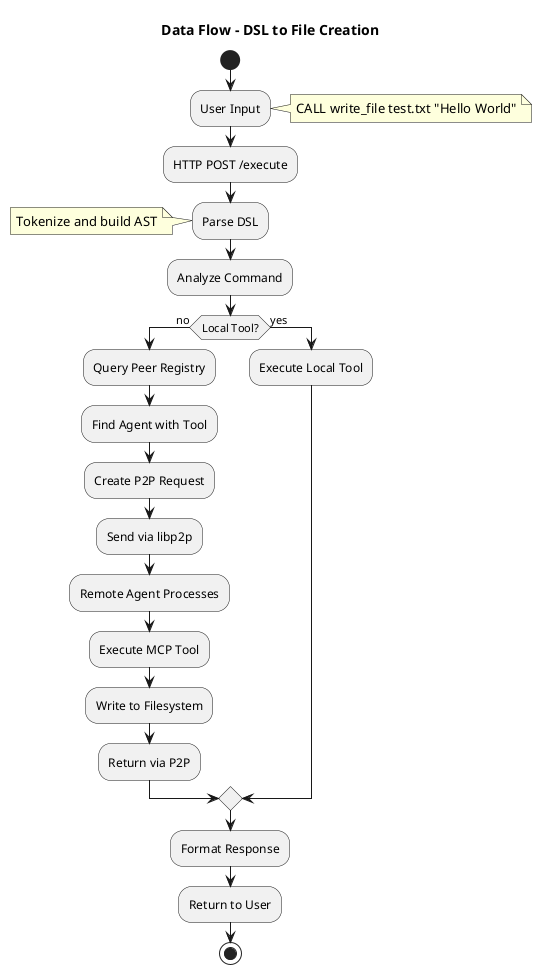 @startuml
title Data Flow - DSL to File Creation

start

:User Input;
note right: CALL write_file test.txt "Hello World"

:HTTP POST /execute;

:Parse DSL;
note left: Tokenize and build AST

:Analyze Command;

if (Local Tool?) then (no)
  :Query Peer Registry;
  :Find Agent with Tool;
  :Create P2P Request;
  :Send via libp2p;
  :Remote Agent Processes;
  :Execute MCP Tool;
  :Write to Filesystem;
  :Return via P2P;
else (yes)
  :Execute Local Tool;
endif

:Format Response;

:Return to User;

stop

@enduml